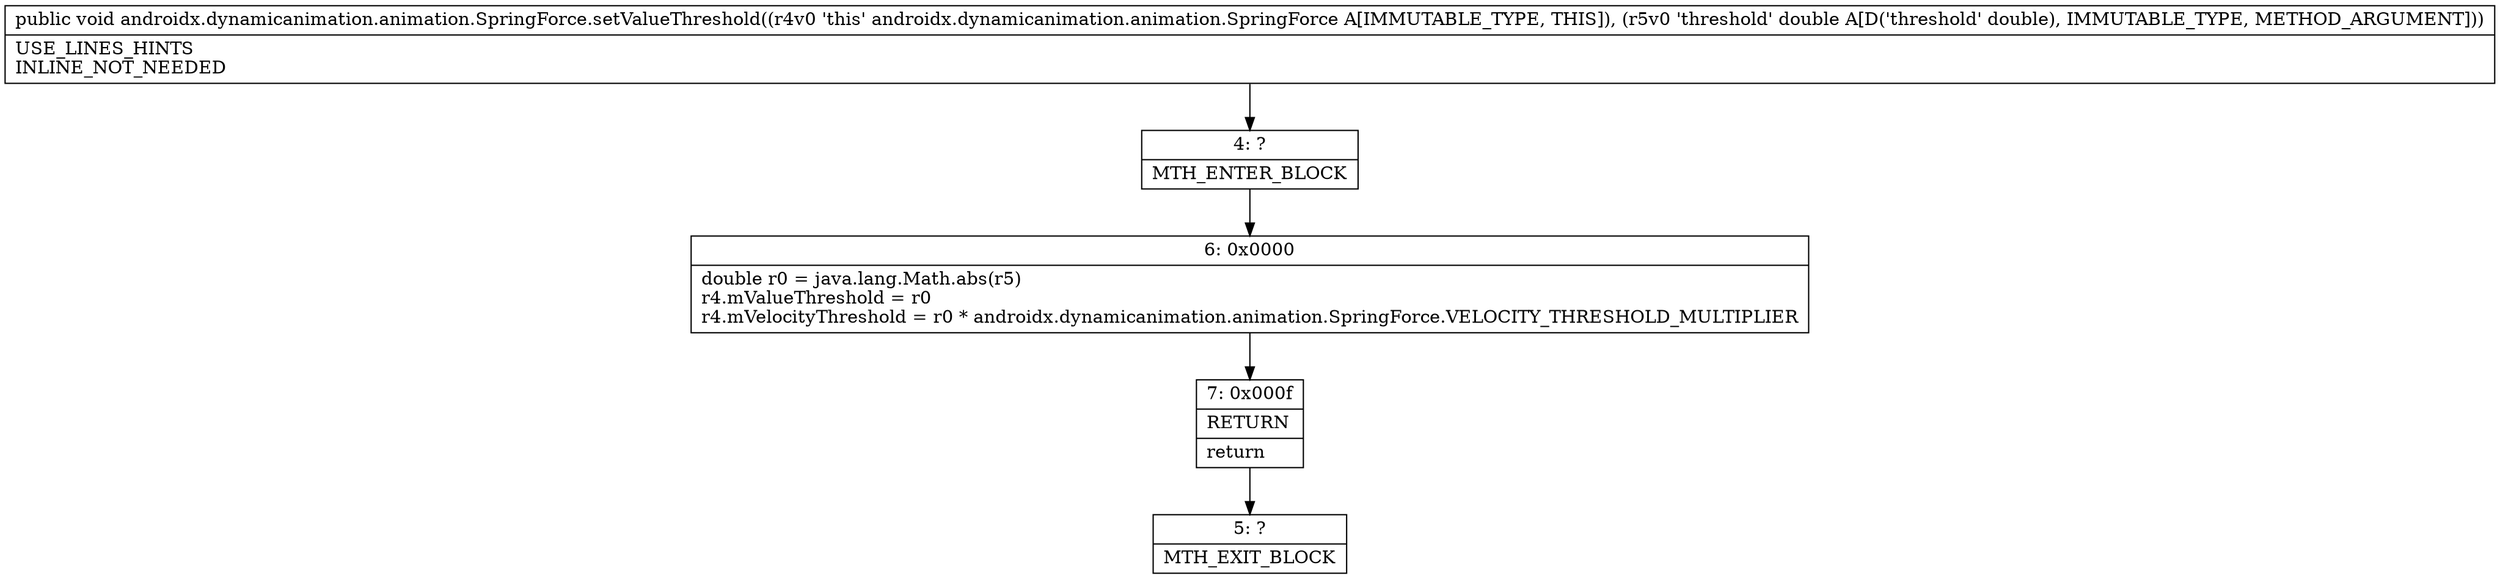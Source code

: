 digraph "CFG forandroidx.dynamicanimation.animation.SpringForce.setValueThreshold(D)V" {
Node_4 [shape=record,label="{4\:\ ?|MTH_ENTER_BLOCK\l}"];
Node_6 [shape=record,label="{6\:\ 0x0000|double r0 = java.lang.Math.abs(r5)\lr4.mValueThreshold = r0\lr4.mVelocityThreshold = r0 * androidx.dynamicanimation.animation.SpringForce.VELOCITY_THRESHOLD_MULTIPLIER\l}"];
Node_7 [shape=record,label="{7\:\ 0x000f|RETURN\l|return\l}"];
Node_5 [shape=record,label="{5\:\ ?|MTH_EXIT_BLOCK\l}"];
MethodNode[shape=record,label="{public void androidx.dynamicanimation.animation.SpringForce.setValueThreshold((r4v0 'this' androidx.dynamicanimation.animation.SpringForce A[IMMUTABLE_TYPE, THIS]), (r5v0 'threshold' double A[D('threshold' double), IMMUTABLE_TYPE, METHOD_ARGUMENT]))  | USE_LINES_HINTS\lINLINE_NOT_NEEDED\l}"];
MethodNode -> Node_4;Node_4 -> Node_6;
Node_6 -> Node_7;
Node_7 -> Node_5;
}

